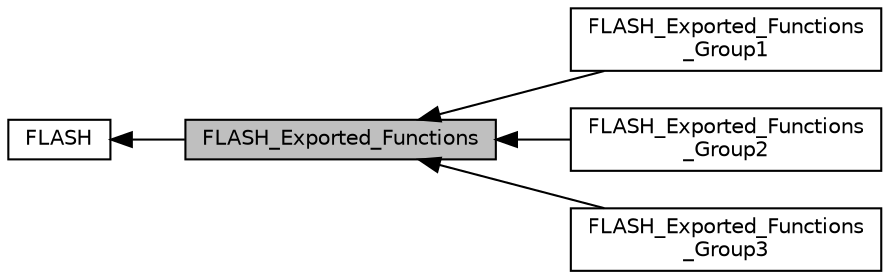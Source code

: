 digraph "FLASH_Exported_Functions"
{
  edge [fontname="Helvetica",fontsize="10",labelfontname="Helvetica",labelfontsize="10"];
  node [fontname="Helvetica",fontsize="10",shape=box];
  rankdir=LR;
  Node2 [label="FLASH",height=0.2,width=0.4,color="black", fillcolor="white", style="filled",URL="$group__FLASH.html",tooltip="FLASH HAL module driver."];
  Node1 [label="FLASH_Exported_Functions",height=0.2,width=0.4,color="black", fillcolor="grey75", style="filled", fontcolor="black",tooltip=" "];
  Node3 [label="FLASH_Exported_Functions\l_Group1",height=0.2,width=0.4,color="black", fillcolor="white", style="filled",URL="$group__FLASH__Exported__Functions__Group1.html",tooltip=" "];
  Node4 [label="FLASH_Exported_Functions\l_Group2",height=0.2,width=0.4,color="black", fillcolor="white", style="filled",URL="$group__FLASH__Exported__Functions__Group2.html",tooltip=" "];
  Node5 [label="FLASH_Exported_Functions\l_Group3",height=0.2,width=0.4,color="black", fillcolor="white", style="filled",URL="$group__FLASH__Exported__Functions__Group3.html",tooltip=" "];
  Node2->Node1 [shape=plaintext, dir="back", style="solid"];
  Node1->Node3 [shape=plaintext, dir="back", style="solid"];
  Node1->Node4 [shape=plaintext, dir="back", style="solid"];
  Node1->Node5 [shape=plaintext, dir="back", style="solid"];
}
